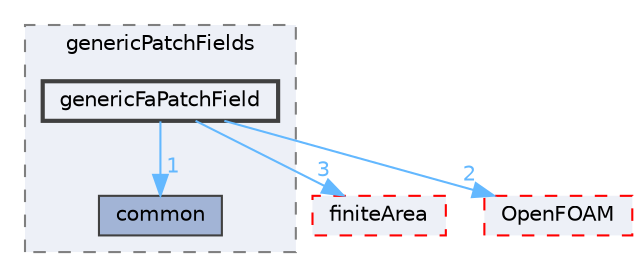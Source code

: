 digraph "src/genericPatchFields/genericFaPatchField"
{
 // LATEX_PDF_SIZE
  bgcolor="transparent";
  edge [fontname=Helvetica,fontsize=10,labelfontname=Helvetica,labelfontsize=10];
  node [fontname=Helvetica,fontsize=10,shape=box,height=0.2,width=0.4];
  compound=true
  subgraph clusterdir_3154ba193e3ac963c88d6c888f25ed6f {
    graph [ bgcolor="#edf0f7", pencolor="grey50", label="genericPatchFields", fontname=Helvetica,fontsize=10 style="filled,dashed", URL="dir_3154ba193e3ac963c88d6c888f25ed6f.html",tooltip=""]
  dir_b305bba4a5707b1a0c0f3395d124c33a [label="common", fillcolor="#a2b4d6", color="grey25", style="filled", URL="dir_b305bba4a5707b1a0c0f3395d124c33a.html",tooltip=""];
  dir_a31330c01147555d9d5020baeac483b3 [label="genericFaPatchField", fillcolor="#edf0f7", color="grey25", style="filled,bold", URL="dir_a31330c01147555d9d5020baeac483b3.html",tooltip=""];
  }
  dir_b69a9eadfe761c231b266ce918b218a5 [label="finiteArea", fillcolor="#edf0f7", color="red", style="filled,dashed", URL="dir_b69a9eadfe761c231b266ce918b218a5.html",tooltip=""];
  dir_c5473ff19b20e6ec4dfe5c310b3778a8 [label="OpenFOAM", fillcolor="#edf0f7", color="red", style="filled,dashed", URL="dir_c5473ff19b20e6ec4dfe5c310b3778a8.html",tooltip=""];
  dir_a31330c01147555d9d5020baeac483b3->dir_b305bba4a5707b1a0c0f3395d124c33a [headlabel="1", labeldistance=1.5 headhref="dir_001613_000555.html" href="dir_001613_000555.html" color="steelblue1" fontcolor="steelblue1"];
  dir_a31330c01147555d9d5020baeac483b3->dir_b69a9eadfe761c231b266ce918b218a5 [headlabel="3", labeldistance=1.5 headhref="dir_001613_001385.html" href="dir_001613_001385.html" color="steelblue1" fontcolor="steelblue1"];
  dir_a31330c01147555d9d5020baeac483b3->dir_c5473ff19b20e6ec4dfe5c310b3778a8 [headlabel="2", labeldistance=1.5 headhref="dir_001613_002695.html" href="dir_001613_002695.html" color="steelblue1" fontcolor="steelblue1"];
}
